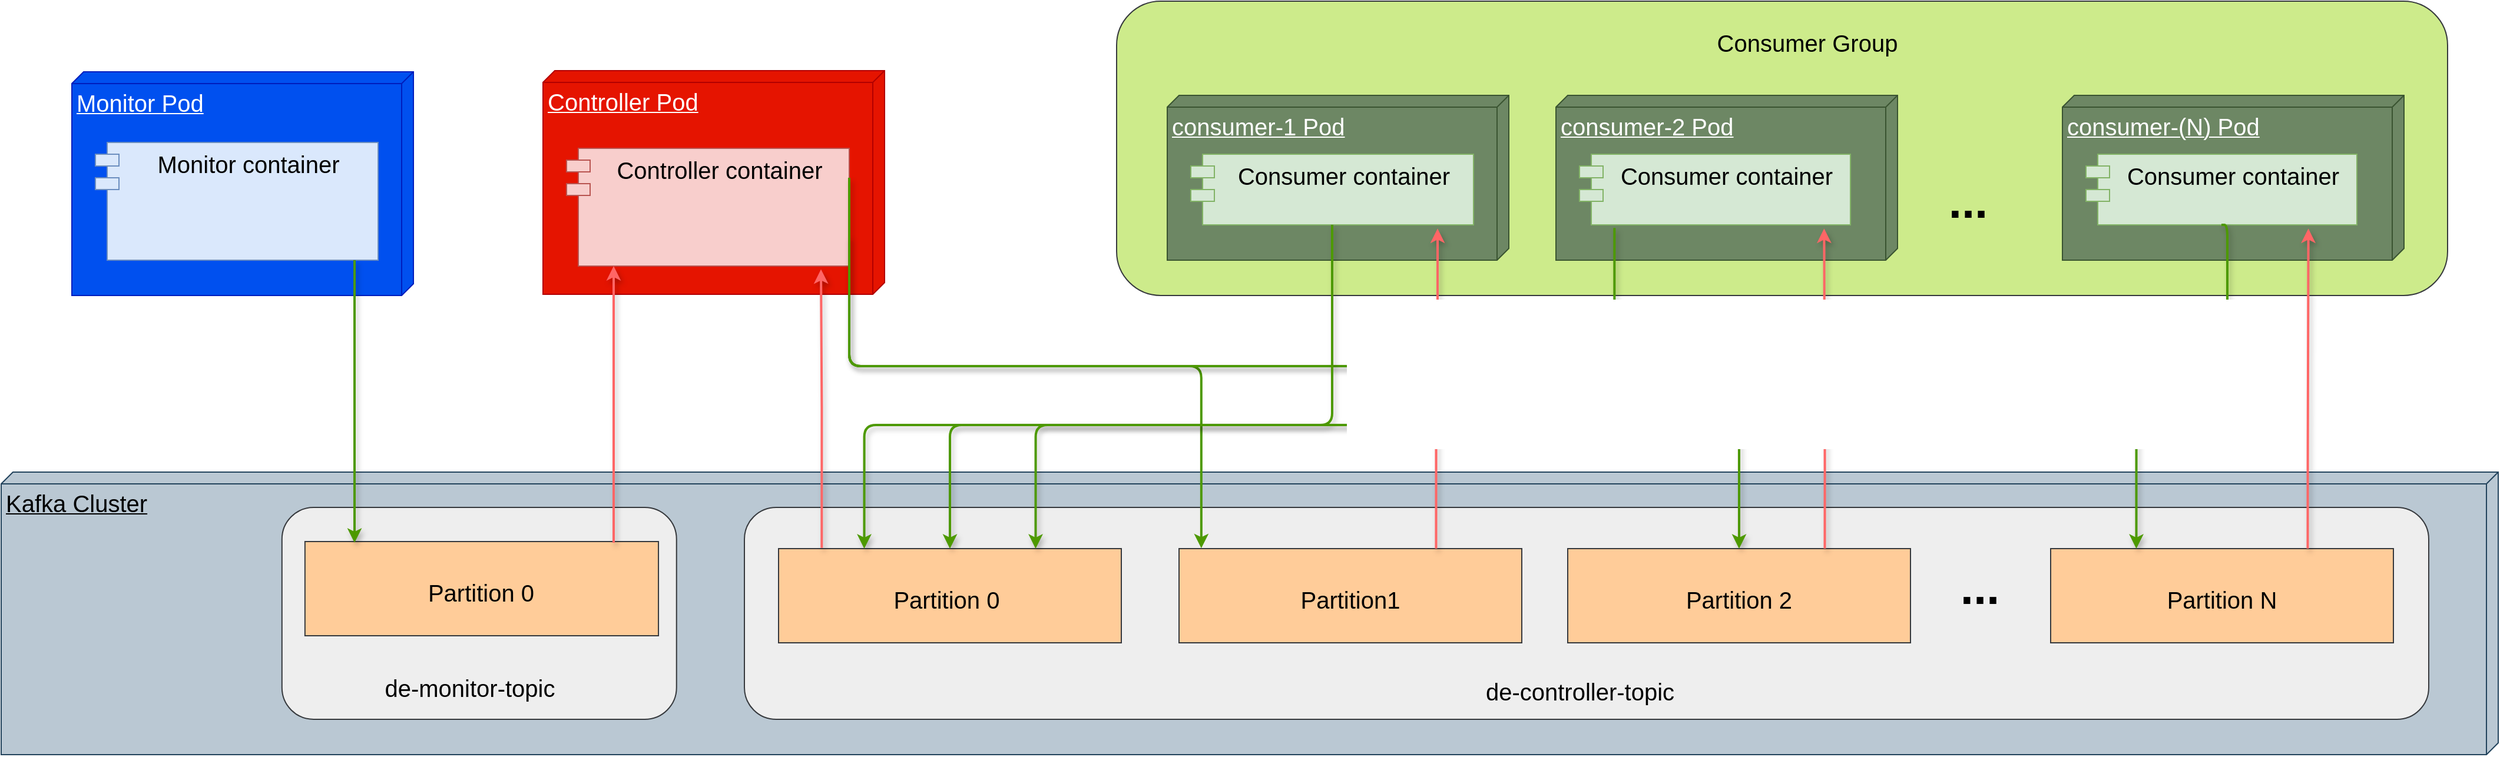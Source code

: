 <mxfile version="15.9.1" type="device"><diagram name="Page-1" id="b5b7bab2-c9e2-2cf4-8b2a-24fd1a2a6d21"><mxGraphModel dx="2378" dy="1216" grid="1" gridSize="10" guides="1" tooltips="1" connect="1" arrows="1" fold="1" page="1" pageScale="1" pageWidth="827" pageHeight="1169" background="none" math="0" shadow="0"><root><mxCell id="0"/><mxCell id="1" parent="0"/><mxCell id="PqiUo2cfF5xxatdAvyYp-17" value="Consumer Group" parent="0"/><mxCell id="PqiUo2cfF5xxatdAvyYp-18" value="" style="group" vertex="1" connectable="0" parent="PqiUo2cfF5xxatdAvyYp-17"><mxGeometry x="1120" y="160" width="1087" height="230" as="geometry"/></mxCell><mxCell id="PqiUo2cfF5xxatdAvyYp-34" value="" style="rounded=1;whiteSpace=wrap;html=1;fontSize=40;fillColor=#cdeb8b;strokeColor=#36393d;" vertex="1" parent="PqiUo2cfF5xxatdAvyYp-18"><mxGeometry x="-43" y="-80" width="1130" height="250" as="geometry"/></mxCell><mxCell id="PqiUo2cfF5xxatdAvyYp-19" value="&lt;font style=&quot;font-size: 20px&quot;&gt;consumer-1 Pod&lt;/font&gt;" style="verticalAlign=top;align=left;spacingTop=8;spacingLeft=2;spacingRight=12;shape=cube;size=10;direction=south;fontStyle=4;html=1;fillColor=#6d8764;fontColor=#ffffff;strokeColor=#3A5431;" vertex="1" parent="PqiUo2cfF5xxatdAvyYp-18"><mxGeometry width="290" height="140" as="geometry"/></mxCell><mxCell id="PqiUo2cfF5xxatdAvyYp-20" value="Consumer container" style="shape=module;align=left;spacingLeft=20;align=center;verticalAlign=top;fontSize=20;fillColor=#d5e8d4;strokeColor=#82b366;" vertex="1" parent="PqiUo2cfF5xxatdAvyYp-18"><mxGeometry x="20" y="50" width="240" height="60" as="geometry"/></mxCell><mxCell id="PqiUo2cfF5xxatdAvyYp-21" value="&lt;font style=&quot;font-size: 20px&quot;&gt;consumer-2 Pod&lt;/font&gt;" style="verticalAlign=top;align=left;spacingTop=8;spacingLeft=2;spacingRight=12;shape=cube;size=10;direction=south;fontStyle=4;html=1;fillColor=#6d8764;fontColor=#ffffff;strokeColor=#3A5431;" vertex="1" parent="PqiUo2cfF5xxatdAvyYp-18"><mxGeometry x="330" width="290" height="140" as="geometry"/></mxCell><mxCell id="PqiUo2cfF5xxatdAvyYp-22" value="Consumer container" style="shape=module;align=left;spacingLeft=20;align=center;verticalAlign=top;fontSize=20;fillColor=#d5e8d4;strokeColor=#82b366;" vertex="1" parent="PqiUo2cfF5xxatdAvyYp-18"><mxGeometry x="350" y="50" width="230" height="60" as="geometry"/></mxCell><mxCell id="PqiUo2cfF5xxatdAvyYp-23" value="&lt;font style=&quot;font-size: 20px&quot;&gt;consumer-(N) Pod&lt;/font&gt;" style="verticalAlign=top;align=left;spacingTop=8;spacingLeft=2;spacingRight=12;shape=cube;size=10;direction=south;fontStyle=4;html=1;fillColor=#6d8764;fontColor=#ffffff;strokeColor=#3A5431;" vertex="1" parent="PqiUo2cfF5xxatdAvyYp-18"><mxGeometry x="760" width="290" height="140" as="geometry"/></mxCell><mxCell id="PqiUo2cfF5xxatdAvyYp-24" value="Consumer container" style="shape=module;align=left;spacingLeft=20;align=center;verticalAlign=top;fontSize=20;fillColor=#d5e8d4;strokeColor=#82b366;" vertex="1" parent="PqiUo2cfF5xxatdAvyYp-18"><mxGeometry x="780" y="50" width="230" height="60" as="geometry"/></mxCell><mxCell id="PqiUo2cfF5xxatdAvyYp-25" value="..." style="text;align=center;fontStyle=1;verticalAlign=middle;spacingLeft=3;spacingRight=3;strokeColor=none;rotatable=0;points=[[0,0.5],[1,0.5]];portConstraint=eastwest;fontSize=40;" vertex="1" parent="PqiUo2cfF5xxatdAvyYp-18"><mxGeometry x="640" y="72" width="80" height="26" as="geometry"/></mxCell><mxCell id="PqiUo2cfF5xxatdAvyYp-74" value="Consumer Group" style="text;html=1;strokeColor=none;fillColor=none;align=center;verticalAlign=middle;whiteSpace=wrap;rounded=0;fontSize=20;" vertex="1" parent="PqiUo2cfF5xxatdAvyYp-17"><mxGeometry x="1560.25" y="100" width="206.5" height="30" as="geometry"/></mxCell><mxCell id="PqiUo2cfF5xxatdAvyYp-26" value="Controller / Orchestrator" parent="0"/><mxCell id="PqiUo2cfF5xxatdAvyYp-27" value="&lt;font style=&quot;font-size: 20px&quot;&gt;Controller Pod&lt;/font&gt;" style="verticalAlign=top;align=left;spacingTop=8;spacingLeft=2;spacingRight=12;shape=cube;size=10;direction=south;fontStyle=4;html=1;fillColor=#e51400;fontColor=#ffffff;strokeColor=#B20000;" vertex="1" parent="PqiUo2cfF5xxatdAvyYp-26"><mxGeometry x="590" y="139" width="290" height="190" as="geometry"/></mxCell><mxCell id="PqiUo2cfF5xxatdAvyYp-28" value="Controller container" style="shape=module;align=left;spacingLeft=20;align=center;verticalAlign=top;fontSize=20;fillColor=#f8cecc;strokeColor=#b85450;" vertex="1" parent="PqiUo2cfF5xxatdAvyYp-26"><mxGeometry x="610" y="205" width="240" height="100" as="geometry"/></mxCell><mxCell id="PqiUo2cfF5xxatdAvyYp-29" value="Monitor" parent="0"/><mxCell id="PqiUo2cfF5xxatdAvyYp-30" value="&lt;font style=&quot;font-size: 20px&quot;&gt;Monitor Pod&lt;/font&gt;" style="verticalAlign=top;align=left;spacingTop=8;spacingLeft=2;spacingRight=12;shape=cube;size=10;direction=south;fontStyle=4;html=1;fillColor=#0050ef;fontColor=#ffffff;strokeColor=#001DBC;" vertex="1" parent="PqiUo2cfF5xxatdAvyYp-29"><mxGeometry x="190" y="140" width="290" height="190" as="geometry"/></mxCell><mxCell id="PqiUo2cfF5xxatdAvyYp-31" value="Monitor container" style="shape=module;align=left;spacingLeft=20;align=center;verticalAlign=top;fontSize=20;fillColor=#dae8fc;strokeColor=#6c8ebf;" vertex="1" parent="PqiUo2cfF5xxatdAvyYp-29"><mxGeometry x="210" y="200" width="240" height="100" as="geometry"/></mxCell><mxCell id="PqiUo2cfF5xxatdAvyYp-32" value="Kafka Cluster" parent="0"/><mxCell id="PqiUo2cfF5xxatdAvyYp-33" value="&lt;font style=&quot;font-size: 20px&quot;&gt;Kafka Cluster&lt;/font&gt;" style="verticalAlign=top;align=left;spacingTop=8;spacingLeft=2;spacingRight=12;shape=cube;size=10;direction=south;fontStyle=4;html=1;fillColor=#bac8d3;strokeColor=#23445d;" vertex="1" parent="PqiUo2cfF5xxatdAvyYp-32"><mxGeometry x="130" y="480" width="2120" height="240" as="geometry"/></mxCell><mxCell id="PqiUo2cfF5xxatdAvyYp-38" value="" style="group" vertex="1" connectable="0" parent="PqiUo2cfF5xxatdAvyYp-32"><mxGeometry x="360" y="510" width="335" height="180" as="geometry"/></mxCell><mxCell id="PqiUo2cfF5xxatdAvyYp-36" value="" style="rounded=1;whiteSpace=wrap;html=1;fontSize=40;fillColor=#eeeeee;strokeColor=#36393d;" vertex="1" parent="PqiUo2cfF5xxatdAvyYp-38"><mxGeometry x="8.375" width="335" height="180" as="geometry"/></mxCell><mxCell id="PqiUo2cfF5xxatdAvyYp-37" value="&lt;font style=&quot;font-size: 20px&quot;&gt;de-monitor-topic&lt;/font&gt;" style="text;html=1;strokeColor=none;fillColor=none;align=center;verticalAlign=middle;whiteSpace=wrap;rounded=0;fontSize=40;" vertex="1" parent="PqiUo2cfF5xxatdAvyYp-38"><mxGeometry x="43.62" y="120.038" width="247.76" height="51.923" as="geometry"/></mxCell><mxCell id="PqiUo2cfF5xxatdAvyYp-50" value="" style="group" vertex="1" connectable="0" parent="PqiUo2cfF5xxatdAvyYp-38"><mxGeometry x="27.917" y="29" width="300.104" height="80" as="geometry"/></mxCell><mxCell id="PqiUo2cfF5xxatdAvyYp-43" value="" style="rounded=0;whiteSpace=wrap;html=1;fontSize=30;fillColor=#ffcc99;strokeColor=#36393d;" vertex="1" parent="PqiUo2cfF5xxatdAvyYp-50"><mxGeometry width="300.104" height="80" as="geometry"/></mxCell><mxCell id="PqiUo2cfF5xxatdAvyYp-44" value="&lt;font style=&quot;font-size: 20px&quot;&gt;Partition 0&lt;/font&gt;" style="text;html=1;strokeColor=none;fillColor=none;align=center;verticalAlign=middle;whiteSpace=wrap;rounded=0;fontSize=30;" vertex="1" parent="PqiUo2cfF5xxatdAvyYp-50"><mxGeometry x="77.34" y="25" width="145.42" height="30" as="geometry"/></mxCell><mxCell id="PqiUo2cfF5xxatdAvyYp-39" value="" style="group" vertex="1" connectable="0" parent="PqiUo2cfF5xxatdAvyYp-32"><mxGeometry x="761" y="510" width="1430" height="180" as="geometry"/></mxCell><mxCell id="PqiUo2cfF5xxatdAvyYp-40" value="" style="rounded=1;whiteSpace=wrap;html=1;fontSize=40;fillColor=#eeeeee;strokeColor=#36393d;" vertex="1" parent="PqiUo2cfF5xxatdAvyYp-39"><mxGeometry width="1430" height="180" as="geometry"/></mxCell><mxCell id="PqiUo2cfF5xxatdAvyYp-41" value="&lt;font style=&quot;font-size: 20px&quot;&gt;de-controller-topic&lt;/font&gt;" style="text;html=1;strokeColor=none;fillColor=none;align=center;verticalAlign=middle;whiteSpace=wrap;rounded=0;fontSize=40;" vertex="1" parent="PqiUo2cfF5xxatdAvyYp-39"><mxGeometry x="591.89" y="126.0" width="235.23" height="46.731" as="geometry"/></mxCell><mxCell id="PqiUo2cfF5xxatdAvyYp-58" value="" style="group" vertex="1" connectable="0" parent="PqiUo2cfF5xxatdAvyYp-39"><mxGeometry x="29" y="35" width="291" height="80" as="geometry"/></mxCell><mxCell id="PqiUo2cfF5xxatdAvyYp-59" value="" style="rounded=0;whiteSpace=wrap;html=1;fontSize=30;fillColor=#ffcc99;strokeColor=#36393d;" vertex="1" parent="PqiUo2cfF5xxatdAvyYp-58"><mxGeometry width="291.0" height="80" as="geometry"/></mxCell><mxCell id="PqiUo2cfF5xxatdAvyYp-60" value="&lt;font style=&quot;font-size: 20px&quot;&gt;Partition 0&amp;nbsp;&lt;/font&gt;" style="text;html=1;strokeColor=none;fillColor=none;align=center;verticalAlign=middle;whiteSpace=wrap;rounded=0;fontSize=30;" vertex="1" parent="PqiUo2cfF5xxatdAvyYp-58"><mxGeometry x="73.02" y="25" width="144.95" height="30" as="geometry"/></mxCell><mxCell id="PqiUo2cfF5xxatdAvyYp-61" value="" style="group" vertex="1" connectable="0" parent="PqiUo2cfF5xxatdAvyYp-39"><mxGeometry x="369" y="35" width="291" height="80" as="geometry"/></mxCell><mxCell id="PqiUo2cfF5xxatdAvyYp-62" value="" style="rounded=0;whiteSpace=wrap;html=1;fontSize=30;fillColor=#ffcc99;strokeColor=#36393d;" vertex="1" parent="PqiUo2cfF5xxatdAvyYp-61"><mxGeometry width="291.0" height="80" as="geometry"/></mxCell><mxCell id="PqiUo2cfF5xxatdAvyYp-63" value="&lt;font style=&quot;font-size: 20px&quot;&gt;Partition1&lt;/font&gt;" style="text;html=1;strokeColor=none;fillColor=none;align=center;verticalAlign=middle;whiteSpace=wrap;rounded=0;fontSize=30;" vertex="1" parent="PqiUo2cfF5xxatdAvyYp-61"><mxGeometry x="125.197" y="25" width="40.605" height="30" as="geometry"/></mxCell><mxCell id="PqiUo2cfF5xxatdAvyYp-67" value="" style="group" vertex="1" connectable="0" parent="PqiUo2cfF5xxatdAvyYp-39"><mxGeometry x="699" y="35" width="291" height="80" as="geometry"/></mxCell><mxCell id="PqiUo2cfF5xxatdAvyYp-68" value="" style="rounded=0;whiteSpace=wrap;html=1;fontSize=30;fillColor=#ffcc99;strokeColor=#36393d;" vertex="1" parent="PqiUo2cfF5xxatdAvyYp-67"><mxGeometry width="291.0" height="80" as="geometry"/></mxCell><mxCell id="PqiUo2cfF5xxatdAvyYp-69" value="&lt;font style=&quot;font-size: 20px&quot;&gt;Partition 2&lt;/font&gt;" style="text;html=1;strokeColor=none;fillColor=none;align=center;verticalAlign=middle;whiteSpace=wrap;rounded=0;fontSize=30;" vertex="1" parent="PqiUo2cfF5xxatdAvyYp-67"><mxGeometry x="93.02" y="25" width="104.95" height="30" as="geometry"/></mxCell><mxCell id="PqiUo2cfF5xxatdAvyYp-70" value="" style="group" vertex="1" connectable="0" parent="PqiUo2cfF5xxatdAvyYp-39"><mxGeometry x="1109" y="35" width="291" height="80" as="geometry"/></mxCell><mxCell id="PqiUo2cfF5xxatdAvyYp-71" value="" style="rounded=0;whiteSpace=wrap;html=1;fontSize=30;fillColor=#ffcc99;strokeColor=#36393d;" vertex="1" parent="PqiUo2cfF5xxatdAvyYp-70"><mxGeometry width="291.0" height="80" as="geometry"/></mxCell><mxCell id="PqiUo2cfF5xxatdAvyYp-72" value="&lt;font style=&quot;font-size: 20px&quot;&gt;Partition N&lt;/font&gt;" style="text;html=1;strokeColor=none;fillColor=none;align=center;verticalAlign=middle;whiteSpace=wrap;rounded=0;fontSize=30;" vertex="1" parent="PqiUo2cfF5xxatdAvyYp-70"><mxGeometry x="88.02" y="25" width="114.95" height="30" as="geometry"/></mxCell><mxCell id="PqiUo2cfF5xxatdAvyYp-73" value="..." style="text;align=center;fontStyle=1;verticalAlign=middle;spacingLeft=3;spacingRight=3;strokeColor=none;rotatable=0;points=[[0,0.5],[1,0.5]];portConstraint=eastwest;fontSize=40;" vertex="1" parent="PqiUo2cfF5xxatdAvyYp-39"><mxGeometry x="1009" y="50" width="80" height="26" as="geometry"/></mxCell><mxCell id="PqiUo2cfF5xxatdAvyYp-46" style="edgeStyle=orthogonalEdgeStyle;rounded=0;orthogonalLoop=1;jettySize=auto;html=1;fontSize=30;strokeWidth=2;strokeColor=#4D9900;shadow=1;" edge="1" parent="PqiUo2cfF5xxatdAvyYp-32"><mxGeometry relative="1" as="geometry"><mxPoint x="430" y="300" as="sourcePoint"/><mxPoint x="430" y="540" as="targetPoint"/><Array as="points"><mxPoint x="430" y="300"/></Array></mxGeometry></mxCell><mxCell id="PqiUo2cfF5xxatdAvyYp-48" style="edgeStyle=orthogonalEdgeStyle;rounded=0;orthogonalLoop=1;jettySize=auto;html=1;fontSize=30;strokeWidth=2;strokeColor=#FF6666;shadow=1;" edge="1" parent="PqiUo2cfF5xxatdAvyYp-32"><mxGeometry relative="1" as="geometry"><mxPoint x="650" y="540" as="sourcePoint"/><mxPoint x="650" y="305" as="targetPoint"/><Array as="points"><mxPoint x="650" y="305"/></Array></mxGeometry></mxCell><mxCell id="PqiUo2cfF5xxatdAvyYp-78" style="edgeStyle=orthogonalEdgeStyle;rounded=1;orthogonalLoop=1;jettySize=auto;html=1;exitX=0.75;exitY=0;exitDx=0;exitDy=0;entryX=0.873;entryY=1.053;entryDx=0;entryDy=0;entryPerimeter=0;fontSize=20;strokeWidth=2;strokeColor=#FF6666;shadow=1;" edge="1" parent="PqiUo2cfF5xxatdAvyYp-32"><mxGeometry relative="1" as="geometry"><mxPoint x="1348.25" y="545" as="sourcePoint"/><mxPoint x="1349.52" y="273.18" as="targetPoint"/><Array as="points"><mxPoint x="1350" y="409"/></Array></mxGeometry></mxCell><mxCell id="PqiUo2cfF5xxatdAvyYp-79" style="edgeStyle=orthogonalEdgeStyle;rounded=1;orthogonalLoop=1;jettySize=auto;html=1;exitX=0.75;exitY=0;exitDx=0;exitDy=0;entryX=0.903;entryY=1.053;entryDx=0;entryDy=0;entryPerimeter=0;fontSize=20;strokeWidth=2;strokeColor=#FF6666;shadow=1;" edge="1" parent="PqiUo2cfF5xxatdAvyYp-32"><mxGeometry relative="1" as="geometry"><mxPoint x="1678.25" y="545" as="sourcePoint"/><mxPoint x="1677.69" y="273.18" as="targetPoint"/><Array as="points"><mxPoint x="1678" y="470"/><mxPoint x="1678" y="470"/></Array></mxGeometry></mxCell><mxCell id="PqiUo2cfF5xxatdAvyYp-80" style="edgeStyle=orthogonalEdgeStyle;rounded=1;orthogonalLoop=1;jettySize=auto;html=1;exitX=0.75;exitY=0;exitDx=0;exitDy=0;entryX=0.821;entryY=1.053;entryDx=0;entryDy=0;entryPerimeter=0;fontSize=20;strokeWidth=2;strokeColor=#FF6666;shadow=1;" edge="1" parent="PqiUo2cfF5xxatdAvyYp-32"><mxGeometry relative="1" as="geometry"><mxPoint x="2088.25" y="545" as="sourcePoint"/><mxPoint x="2088.83" y="273.18" as="targetPoint"/><Array as="points"><mxPoint x="2089" y="470"/><mxPoint x="2089" y="470"/></Array></mxGeometry></mxCell><mxCell id="PqiUo2cfF5xxatdAvyYp-83" style="edgeStyle=orthogonalEdgeStyle;rounded=0;orthogonalLoop=1;jettySize=auto;html=1;exitX=0.126;exitY=-0.008;exitDx=0;exitDy=0;entryX=0.9;entryY=1.027;entryDx=0;entryDy=0;entryPerimeter=0;fontSize=20;exitPerimeter=0;strokeWidth=2;strokeColor=#FF6666;shadow=1;" edge="1" parent="PqiUo2cfF5xxatdAvyYp-32" source="PqiUo2cfF5xxatdAvyYp-59" target="PqiUo2cfF5xxatdAvyYp-28"><mxGeometry relative="1" as="geometry"/></mxCell><mxCell id="PqiUo2cfF5xxatdAvyYp-84" style="edgeStyle=orthogonalEdgeStyle;rounded=1;orthogonalLoop=1;jettySize=auto;html=1;exitX=1;exitY=1;exitDx=0;exitDy=0;entryX=0.065;entryY=-0.004;entryDx=0;entryDy=0;entryPerimeter=0;fontSize=20;strokeWidth=2;strokeColor=#4D9900;" edge="1" parent="PqiUo2cfF5xxatdAvyYp-32" source="PqiUo2cfF5xxatdAvyYp-28" target="PqiUo2cfF5xxatdAvyYp-62"><mxGeometry relative="1" as="geometry"><Array as="points"><mxPoint x="850" y="390"/><mxPoint x="1149" y="390"/></Array></mxGeometry></mxCell><mxCell id="PqiUo2cfF5xxatdAvyYp-87" style="edgeStyle=orthogonalEdgeStyle;rounded=1;orthogonalLoop=1;jettySize=auto;html=1;exitX=1;exitY=0.75;exitDx=0;exitDy=0;entryX=0.5;entryY=0;entryDx=0;entryDy=0;fontSize=20;strokeWidth=2;strokeColor=#4D9900;shadow=1;" edge="1" parent="PqiUo2cfF5xxatdAvyYp-32" source="PqiUo2cfF5xxatdAvyYp-28" target="PqiUo2cfF5xxatdAvyYp-68"><mxGeometry relative="1" as="geometry"><Array as="points"><mxPoint x="850" y="390"/><mxPoint x="1606" y="390"/></Array></mxGeometry></mxCell><mxCell id="PqiUo2cfF5xxatdAvyYp-88" style="edgeStyle=orthogonalEdgeStyle;rounded=1;orthogonalLoop=1;jettySize=auto;html=1;exitX=1;exitY=0.25;exitDx=0;exitDy=0;entryX=0.25;entryY=0;entryDx=0;entryDy=0;fontSize=20;strokeWidth=2;strokeColor=#4D9900;shadow=1;" edge="1" parent="PqiUo2cfF5xxatdAvyYp-32" source="PqiUo2cfF5xxatdAvyYp-28" target="PqiUo2cfF5xxatdAvyYp-71"><mxGeometry relative="1" as="geometry"><Array as="points"><mxPoint x="850" y="390"/><mxPoint x="1943" y="390"/></Array></mxGeometry></mxCell><mxCell id="PqiUo2cfF5xxatdAvyYp-89" style="edgeStyle=orthogonalEdgeStyle;rounded=1;orthogonalLoop=1;jettySize=auto;html=1;exitX=0.5;exitY=1;exitDx=0;exitDy=0;entryX=0.25;entryY=0;entryDx=0;entryDy=0;fontSize=20;strokeWidth=2;strokeColor=#4D9900;shadow=1;" edge="1" parent="PqiUo2cfF5xxatdAvyYp-32" source="PqiUo2cfF5xxatdAvyYp-20" target="PqiUo2cfF5xxatdAvyYp-59"><mxGeometry relative="1" as="geometry"><Array as="points"><mxPoint x="1260" y="440"/><mxPoint x="863" y="440"/></Array></mxGeometry></mxCell><mxCell id="PqiUo2cfF5xxatdAvyYp-90" style="edgeStyle=orthogonalEdgeStyle;rounded=1;orthogonalLoop=1;jettySize=auto;html=1;exitX=0.129;exitY=1.044;exitDx=0;exitDy=0;entryX=0.5;entryY=0;entryDx=0;entryDy=0;fontSize=20;exitPerimeter=0;strokeWidth=2;strokeColor=#4D9900;shadow=1;" edge="1" parent="PqiUo2cfF5xxatdAvyYp-32" source="PqiUo2cfF5xxatdAvyYp-22" target="PqiUo2cfF5xxatdAvyYp-59"><mxGeometry relative="1" as="geometry"><Array as="points"><mxPoint x="1500" y="440"/><mxPoint x="936" y="440"/></Array></mxGeometry></mxCell><mxCell id="PqiUo2cfF5xxatdAvyYp-91" style="edgeStyle=orthogonalEdgeStyle;rounded=1;orthogonalLoop=1;jettySize=auto;html=1;exitX=0.5;exitY=1;exitDx=0;exitDy=0;entryX=0.75;entryY=0;entryDx=0;entryDy=0;fontSize=20;strokeWidth=2;strokeColor=#4D9900;shadow=1;" edge="1" parent="PqiUo2cfF5xxatdAvyYp-32" source="PqiUo2cfF5xxatdAvyYp-24" target="PqiUo2cfF5xxatdAvyYp-59"><mxGeometry relative="1" as="geometry"><Array as="points"><mxPoint x="2020" y="270"/><mxPoint x="2020" y="440"/><mxPoint x="1008" y="440"/></Array></mxGeometry></mxCell></root></mxGraphModel></diagram></mxfile>